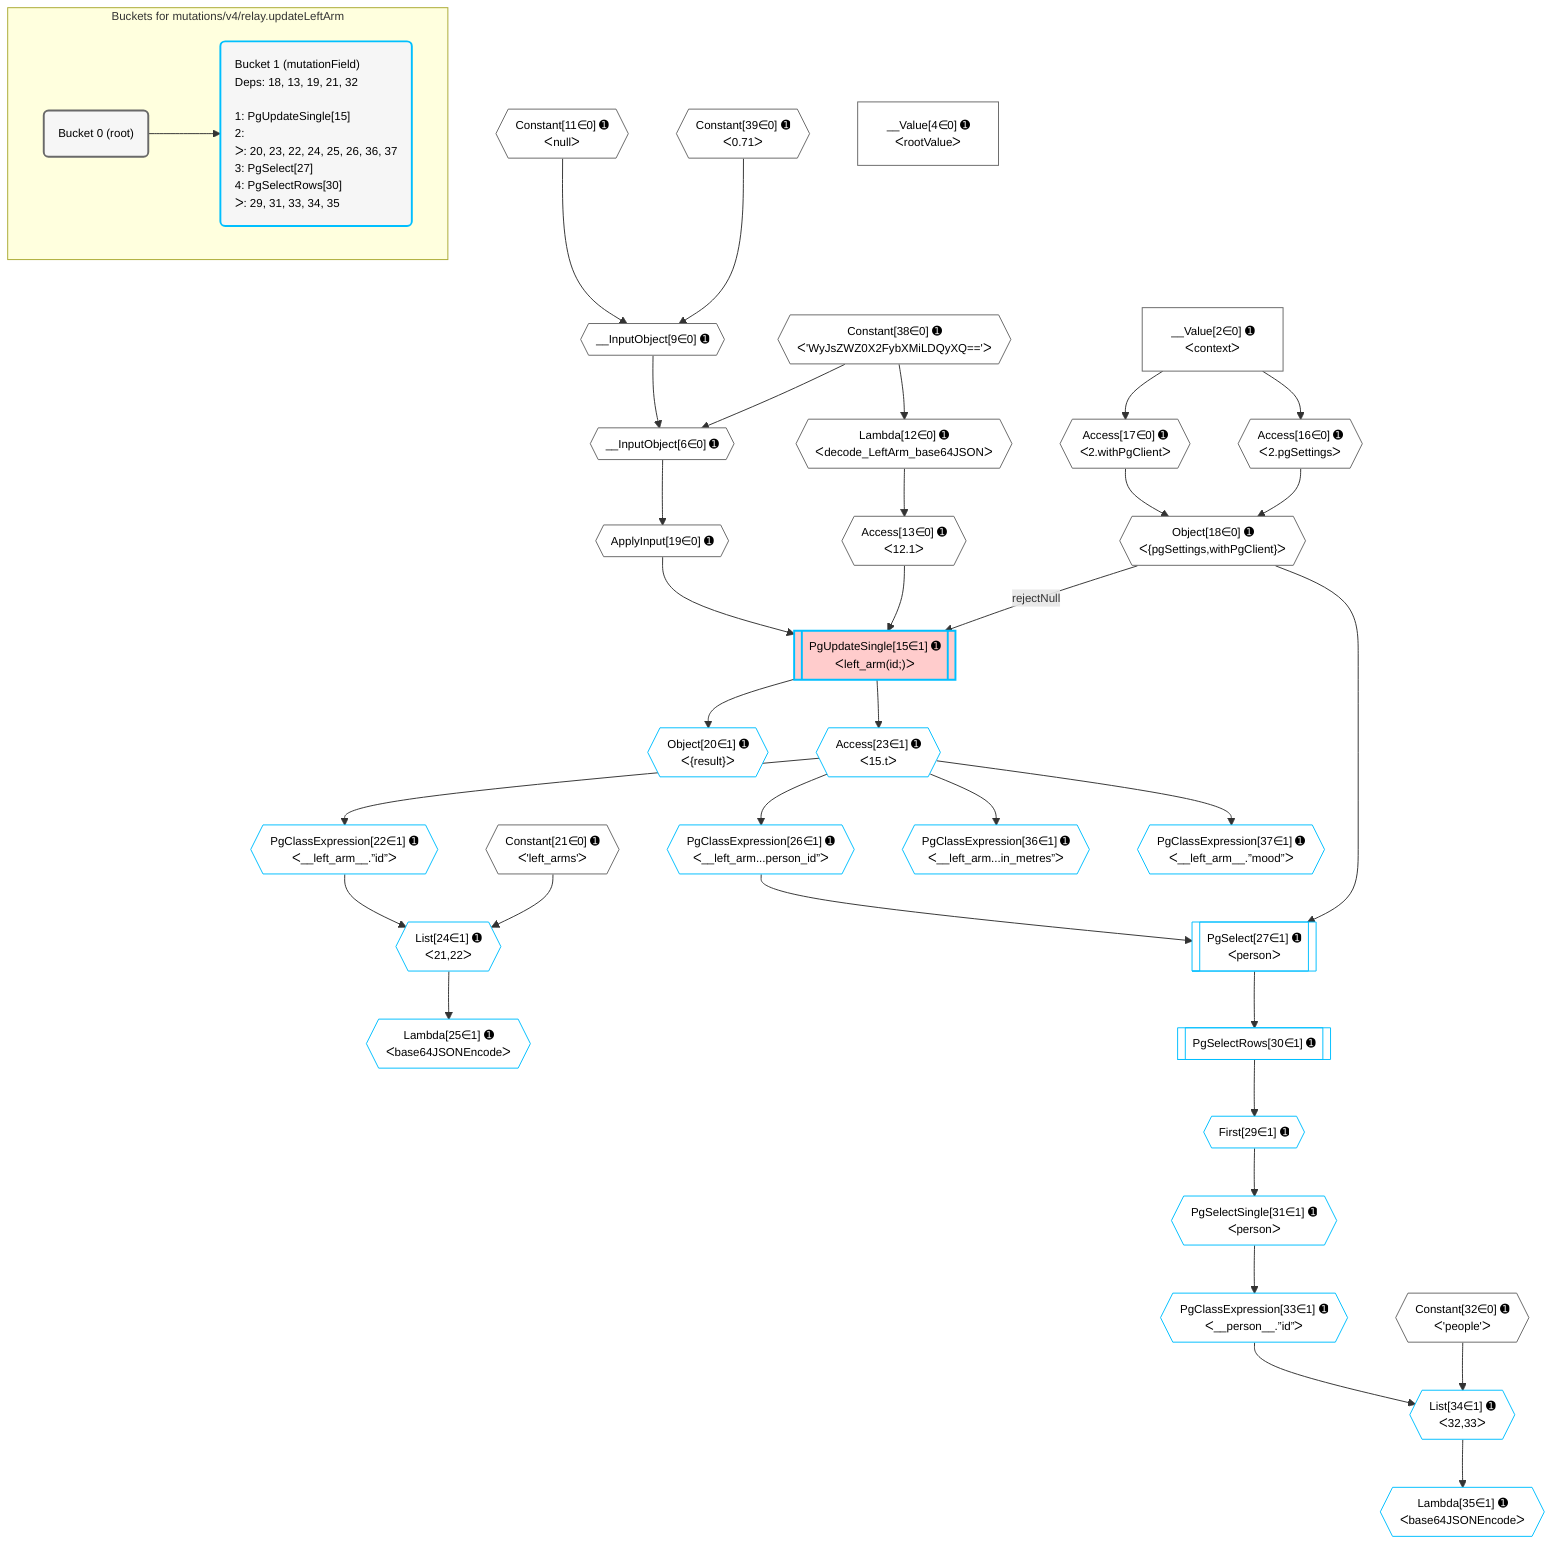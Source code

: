 %%{init: {'themeVariables': { 'fontSize': '12px'}}}%%
graph TD
    classDef path fill:#eee,stroke:#000,color:#000
    classDef plan fill:#fff,stroke-width:1px,color:#000
    classDef itemplan fill:#fff,stroke-width:2px,color:#000
    classDef unbatchedplan fill:#dff,stroke-width:1px,color:#000
    classDef sideeffectplan fill:#fcc,stroke-width:2px,color:#000
    classDef bucket fill:#f6f6f6,color:#000,stroke-width:2px,text-align:left


    %% plan dependencies
    __InputObject6{{"__InputObject[6∈0] ➊"}}:::plan
    Constant38{{"Constant[38∈0] ➊<br />ᐸ'WyJsZWZ0X2FybXMiLDQyXQ=='ᐳ"}}:::plan
    __InputObject9{{"__InputObject[9∈0] ➊"}}:::plan
    Constant38 & __InputObject9 --> __InputObject6
    Constant39{{"Constant[39∈0] ➊<br />ᐸ0.71ᐳ"}}:::plan
    Constant11{{"Constant[11∈0] ➊<br />ᐸnullᐳ"}}:::plan
    Constant39 & Constant11 --> __InputObject9
    Object18{{"Object[18∈0] ➊<br />ᐸ{pgSettings,withPgClient}ᐳ"}}:::plan
    Access16{{"Access[16∈0] ➊<br />ᐸ2.pgSettingsᐳ"}}:::plan
    Access17{{"Access[17∈0] ➊<br />ᐸ2.withPgClientᐳ"}}:::plan
    Access16 & Access17 --> Object18
    Lambda12{{"Lambda[12∈0] ➊<br />ᐸdecode_LeftArm_base64JSONᐳ"}}:::plan
    Constant38 --> Lambda12
    Access13{{"Access[13∈0] ➊<br />ᐸ12.1ᐳ"}}:::plan
    Lambda12 --> Access13
    __Value2["__Value[2∈0] ➊<br />ᐸcontextᐳ"]:::plan
    __Value2 --> Access16
    __Value2 --> Access17
    ApplyInput19{{"ApplyInput[19∈0] ➊"}}:::plan
    __InputObject6 --> ApplyInput19
    __Value4["__Value[4∈0] ➊<br />ᐸrootValueᐳ"]:::plan
    Constant21{{"Constant[21∈0] ➊<br />ᐸ'left_arms'ᐳ"}}:::plan
    Constant32{{"Constant[32∈0] ➊<br />ᐸ'people'ᐳ"}}:::plan
    PgUpdateSingle15[["PgUpdateSingle[15∈1] ➊<br />ᐸleft_arm(id;)ᐳ"]]:::sideeffectplan
    Object18 -->|rejectNull| PgUpdateSingle15
    Access13 & ApplyInput19 --> PgUpdateSingle15
    List24{{"List[24∈1] ➊<br />ᐸ21,22ᐳ"}}:::plan
    PgClassExpression22{{"PgClassExpression[22∈1] ➊<br />ᐸ__left_arm__.”id”ᐳ"}}:::plan
    Constant21 & PgClassExpression22 --> List24
    PgSelect27[["PgSelect[27∈1] ➊<br />ᐸpersonᐳ"]]:::plan
    PgClassExpression26{{"PgClassExpression[26∈1] ➊<br />ᐸ__left_arm...person_id”ᐳ"}}:::plan
    Object18 & PgClassExpression26 --> PgSelect27
    List34{{"List[34∈1] ➊<br />ᐸ32,33ᐳ"}}:::plan
    PgClassExpression33{{"PgClassExpression[33∈1] ➊<br />ᐸ__person__.”id”ᐳ"}}:::plan
    Constant32 & PgClassExpression33 --> List34
    Object20{{"Object[20∈1] ➊<br />ᐸ{result}ᐳ"}}:::plan
    PgUpdateSingle15 --> Object20
    Access23{{"Access[23∈1] ➊<br />ᐸ15.tᐳ"}}:::plan
    Access23 --> PgClassExpression22
    PgUpdateSingle15 --> Access23
    Lambda25{{"Lambda[25∈1] ➊<br />ᐸbase64JSONEncodeᐳ"}}:::plan
    List24 --> Lambda25
    Access23 --> PgClassExpression26
    First29{{"First[29∈1] ➊"}}:::plan
    PgSelectRows30[["PgSelectRows[30∈1] ➊"]]:::plan
    PgSelectRows30 --> First29
    PgSelect27 --> PgSelectRows30
    PgSelectSingle31{{"PgSelectSingle[31∈1] ➊<br />ᐸpersonᐳ"}}:::plan
    First29 --> PgSelectSingle31
    PgSelectSingle31 --> PgClassExpression33
    Lambda35{{"Lambda[35∈1] ➊<br />ᐸbase64JSONEncodeᐳ"}}:::plan
    List34 --> Lambda35
    PgClassExpression36{{"PgClassExpression[36∈1] ➊<br />ᐸ__left_arm...in_metres”ᐳ"}}:::plan
    Access23 --> PgClassExpression36
    PgClassExpression37{{"PgClassExpression[37∈1] ➊<br />ᐸ__left_arm__.”mood”ᐳ"}}:::plan
    Access23 --> PgClassExpression37

    %% define steps

    subgraph "Buckets for mutations/v4/relay.updateLeftArm"
    Bucket0("Bucket 0 (root)"):::bucket
    classDef bucket0 stroke:#696969
    class Bucket0,__Value2,__Value4,__InputObject6,__InputObject9,Constant11,Lambda12,Access13,Access16,Access17,Object18,ApplyInput19,Constant21,Constant32,Constant38,Constant39 bucket0
    Bucket1("Bucket 1 (mutationField)<br />Deps: 18, 13, 19, 21, 32<br /><br />1: PgUpdateSingle[15]<br />2: <br />ᐳ: 20, 23, 22, 24, 25, 26, 36, 37<br />3: PgSelect[27]<br />4: PgSelectRows[30]<br />ᐳ: 29, 31, 33, 34, 35"):::bucket
    classDef bucket1 stroke:#00bfff
    class Bucket1,PgUpdateSingle15,Object20,PgClassExpression22,Access23,List24,Lambda25,PgClassExpression26,PgSelect27,First29,PgSelectRows30,PgSelectSingle31,PgClassExpression33,List34,Lambda35,PgClassExpression36,PgClassExpression37 bucket1
    Bucket0 --> Bucket1
    end